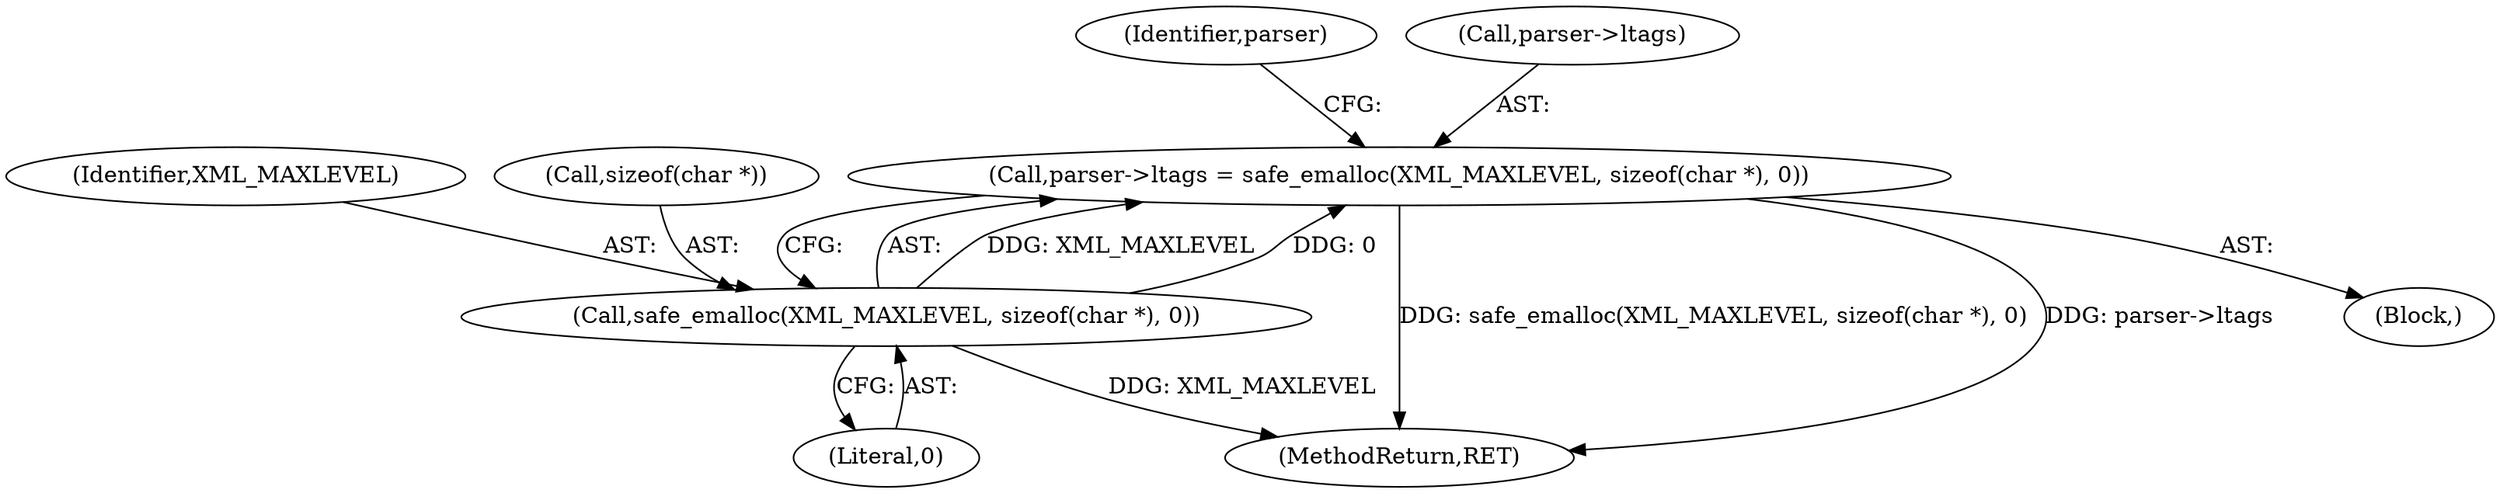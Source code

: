digraph "0_php_dccda88f27a084bcbbb30198ace12b4e7ae961cc_1@API" {
"1000150" [label="(Call,parser->ltags = safe_emalloc(XML_MAXLEVEL, sizeof(char *), 0))"];
"1000154" [label="(Call,safe_emalloc(XML_MAXLEVEL, sizeof(char *), 0))"];
"1000154" [label="(Call,safe_emalloc(XML_MAXLEVEL, sizeof(char *), 0))"];
"1000155" [label="(Identifier,XML_MAXLEVEL)"];
"1000196" [label="(MethodReturn,RET)"];
"1000150" [label="(Call,parser->ltags = safe_emalloc(XML_MAXLEVEL, sizeof(char *), 0))"];
"1000161" [label="(Identifier,parser)"];
"1000158" [label="(Literal,0)"];
"1000156" [label="(Call,sizeof(char *))"];
"1000151" [label="(Call,parser->ltags)"];
"1000102" [label="(Block,)"];
"1000150" -> "1000102"  [label="AST: "];
"1000150" -> "1000154"  [label="CFG: "];
"1000151" -> "1000150"  [label="AST: "];
"1000154" -> "1000150"  [label="AST: "];
"1000161" -> "1000150"  [label="CFG: "];
"1000150" -> "1000196"  [label="DDG: safe_emalloc(XML_MAXLEVEL, sizeof(char *), 0)"];
"1000150" -> "1000196"  [label="DDG: parser->ltags"];
"1000154" -> "1000150"  [label="DDG: XML_MAXLEVEL"];
"1000154" -> "1000150"  [label="DDG: 0"];
"1000154" -> "1000158"  [label="CFG: "];
"1000155" -> "1000154"  [label="AST: "];
"1000156" -> "1000154"  [label="AST: "];
"1000158" -> "1000154"  [label="AST: "];
"1000154" -> "1000196"  [label="DDG: XML_MAXLEVEL"];
}
